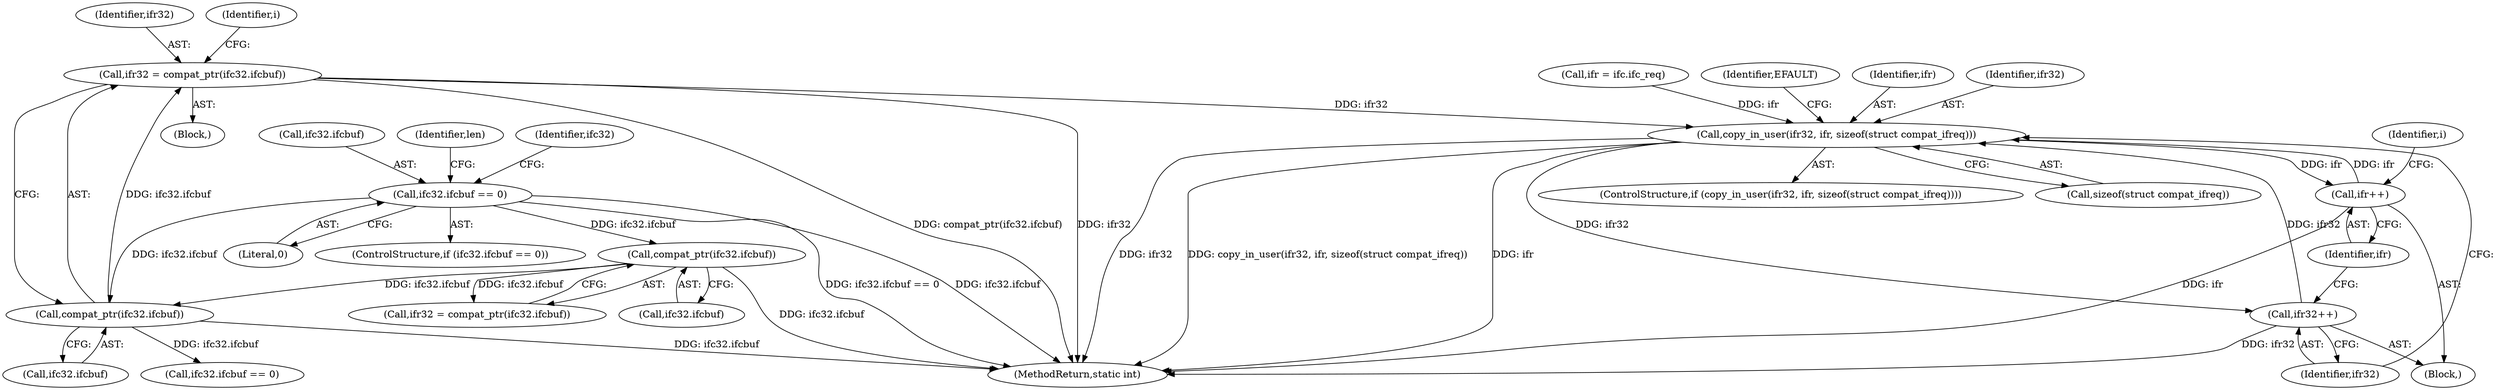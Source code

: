 digraph "0_linux_43da5f2e0d0c69ded3d51907d9552310a6b545e8@pointer" {
"1000263" [label="(Call,ifr32 = compat_ptr(ifc32.ifcbuf))"];
"1000265" [label="(Call,compat_ptr(ifc32.ifcbuf))"];
"1000130" [label="(Call,ifc32.ifcbuf == 0)"];
"1000197" [label="(Call,compat_ptr(ifc32.ifcbuf))"];
"1000302" [label="(Call,copy_in_user(ifr32, ifr, sizeof(struct compat_ifreq)))"];
"1000310" [label="(Call,ifr32++)"];
"1000312" [label="(Call,ifr++)"];
"1000312" [label="(Call,ifr++)"];
"1000197" [label="(Call,compat_ptr(ifc32.ifcbuf))"];
"1000264" [label="(Identifier,ifr32)"];
"1000258" [label="(Call,ifr = ifc.ifc_req)"];
"1000313" [label="(Identifier,ifr)"];
"1000300" [label="(Block,)"];
"1000134" [label="(Literal,0)"];
"1000130" [label="(Call,ifc32.ifcbuf == 0)"];
"1000359" [label="(MethodReturn,static int)"];
"1000138" [label="(Identifier,ifc32)"];
"1000305" [label="(Call,sizeof(struct compat_ifreq))"];
"1000131" [label="(Call,ifc32.ifcbuf)"];
"1000198" [label="(Call,ifc32.ifcbuf)"];
"1000301" [label="(ControlStructure,if (copy_in_user(ifr32, ifr, sizeof(struct compat_ifreq))))"];
"1000309" [label="(Identifier,EFAULT)"];
"1000160" [label="(Identifier,len)"];
"1000315" [label="(Call,ifc32.ifcbuf == 0)"];
"1000129" [label="(ControlStructure,if (ifc32.ifcbuf == 0))"];
"1000265" [label="(Call,compat_ptr(ifc32.ifcbuf))"];
"1000263" [label="(Call,ifr32 = compat_ptr(ifc32.ifcbuf))"];
"1000293" [label="(Identifier,i)"];
"1000195" [label="(Call,ifr32 = compat_ptr(ifc32.ifcbuf))"];
"1000310" [label="(Call,ifr32++)"];
"1000304" [label="(Identifier,ifr)"];
"1000104" [label="(Block,)"];
"1000272" [label="(Identifier,i)"];
"1000303" [label="(Identifier,ifr32)"];
"1000266" [label="(Call,ifc32.ifcbuf)"];
"1000302" [label="(Call,copy_in_user(ifr32, ifr, sizeof(struct compat_ifreq)))"];
"1000311" [label="(Identifier,ifr32)"];
"1000263" -> "1000104"  [label="AST: "];
"1000263" -> "1000265"  [label="CFG: "];
"1000264" -> "1000263"  [label="AST: "];
"1000265" -> "1000263"  [label="AST: "];
"1000272" -> "1000263"  [label="CFG: "];
"1000263" -> "1000359"  [label="DDG: compat_ptr(ifc32.ifcbuf)"];
"1000263" -> "1000359"  [label="DDG: ifr32"];
"1000265" -> "1000263"  [label="DDG: ifc32.ifcbuf"];
"1000263" -> "1000302"  [label="DDG: ifr32"];
"1000265" -> "1000266"  [label="CFG: "];
"1000266" -> "1000265"  [label="AST: "];
"1000265" -> "1000359"  [label="DDG: ifc32.ifcbuf"];
"1000130" -> "1000265"  [label="DDG: ifc32.ifcbuf"];
"1000197" -> "1000265"  [label="DDG: ifc32.ifcbuf"];
"1000265" -> "1000315"  [label="DDG: ifc32.ifcbuf"];
"1000130" -> "1000129"  [label="AST: "];
"1000130" -> "1000134"  [label="CFG: "];
"1000131" -> "1000130"  [label="AST: "];
"1000134" -> "1000130"  [label="AST: "];
"1000138" -> "1000130"  [label="CFG: "];
"1000160" -> "1000130"  [label="CFG: "];
"1000130" -> "1000359"  [label="DDG: ifc32.ifcbuf == 0"];
"1000130" -> "1000359"  [label="DDG: ifc32.ifcbuf"];
"1000130" -> "1000197"  [label="DDG: ifc32.ifcbuf"];
"1000197" -> "1000195"  [label="AST: "];
"1000197" -> "1000198"  [label="CFG: "];
"1000198" -> "1000197"  [label="AST: "];
"1000195" -> "1000197"  [label="CFG: "];
"1000197" -> "1000359"  [label="DDG: ifc32.ifcbuf"];
"1000197" -> "1000195"  [label="DDG: ifc32.ifcbuf"];
"1000302" -> "1000301"  [label="AST: "];
"1000302" -> "1000305"  [label="CFG: "];
"1000303" -> "1000302"  [label="AST: "];
"1000304" -> "1000302"  [label="AST: "];
"1000305" -> "1000302"  [label="AST: "];
"1000309" -> "1000302"  [label="CFG: "];
"1000311" -> "1000302"  [label="CFG: "];
"1000302" -> "1000359"  [label="DDG: ifr"];
"1000302" -> "1000359"  [label="DDG: ifr32"];
"1000302" -> "1000359"  [label="DDG: copy_in_user(ifr32, ifr, sizeof(struct compat_ifreq))"];
"1000310" -> "1000302"  [label="DDG: ifr32"];
"1000258" -> "1000302"  [label="DDG: ifr"];
"1000312" -> "1000302"  [label="DDG: ifr"];
"1000302" -> "1000310"  [label="DDG: ifr32"];
"1000302" -> "1000312"  [label="DDG: ifr"];
"1000310" -> "1000300"  [label="AST: "];
"1000310" -> "1000311"  [label="CFG: "];
"1000311" -> "1000310"  [label="AST: "];
"1000313" -> "1000310"  [label="CFG: "];
"1000310" -> "1000359"  [label="DDG: ifr32"];
"1000312" -> "1000300"  [label="AST: "];
"1000312" -> "1000313"  [label="CFG: "];
"1000313" -> "1000312"  [label="AST: "];
"1000293" -> "1000312"  [label="CFG: "];
"1000312" -> "1000359"  [label="DDG: ifr"];
}
